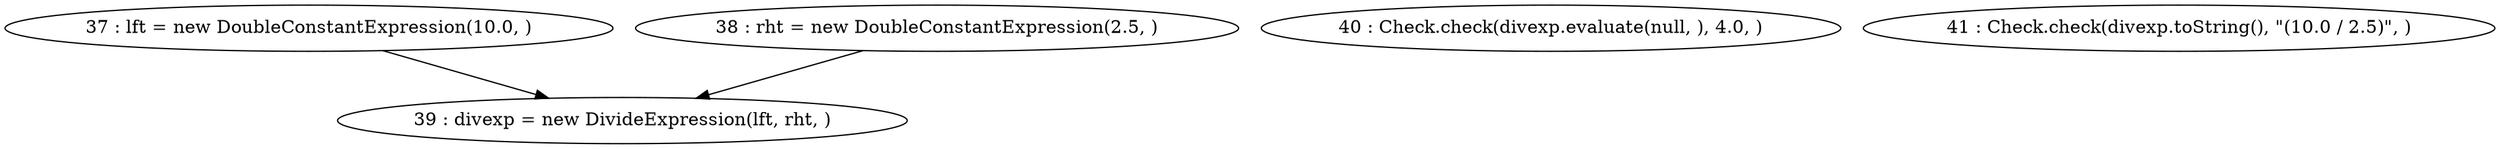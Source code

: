 digraph G {
"37 : lft = new DoubleConstantExpression(10.0, )"
"37 : lft = new DoubleConstantExpression(10.0, )" -> "39 : divexp = new DivideExpression(lft, rht, )"
"38 : rht = new DoubleConstantExpression(2.5, )"
"38 : rht = new DoubleConstantExpression(2.5, )" -> "39 : divexp = new DivideExpression(lft, rht, )"
"39 : divexp = new DivideExpression(lft, rht, )"
"40 : Check.check(divexp.evaluate(null, ), 4.0, )"
"41 : Check.check(divexp.toString(), \"(10.0 / 2.5)\", )"
}